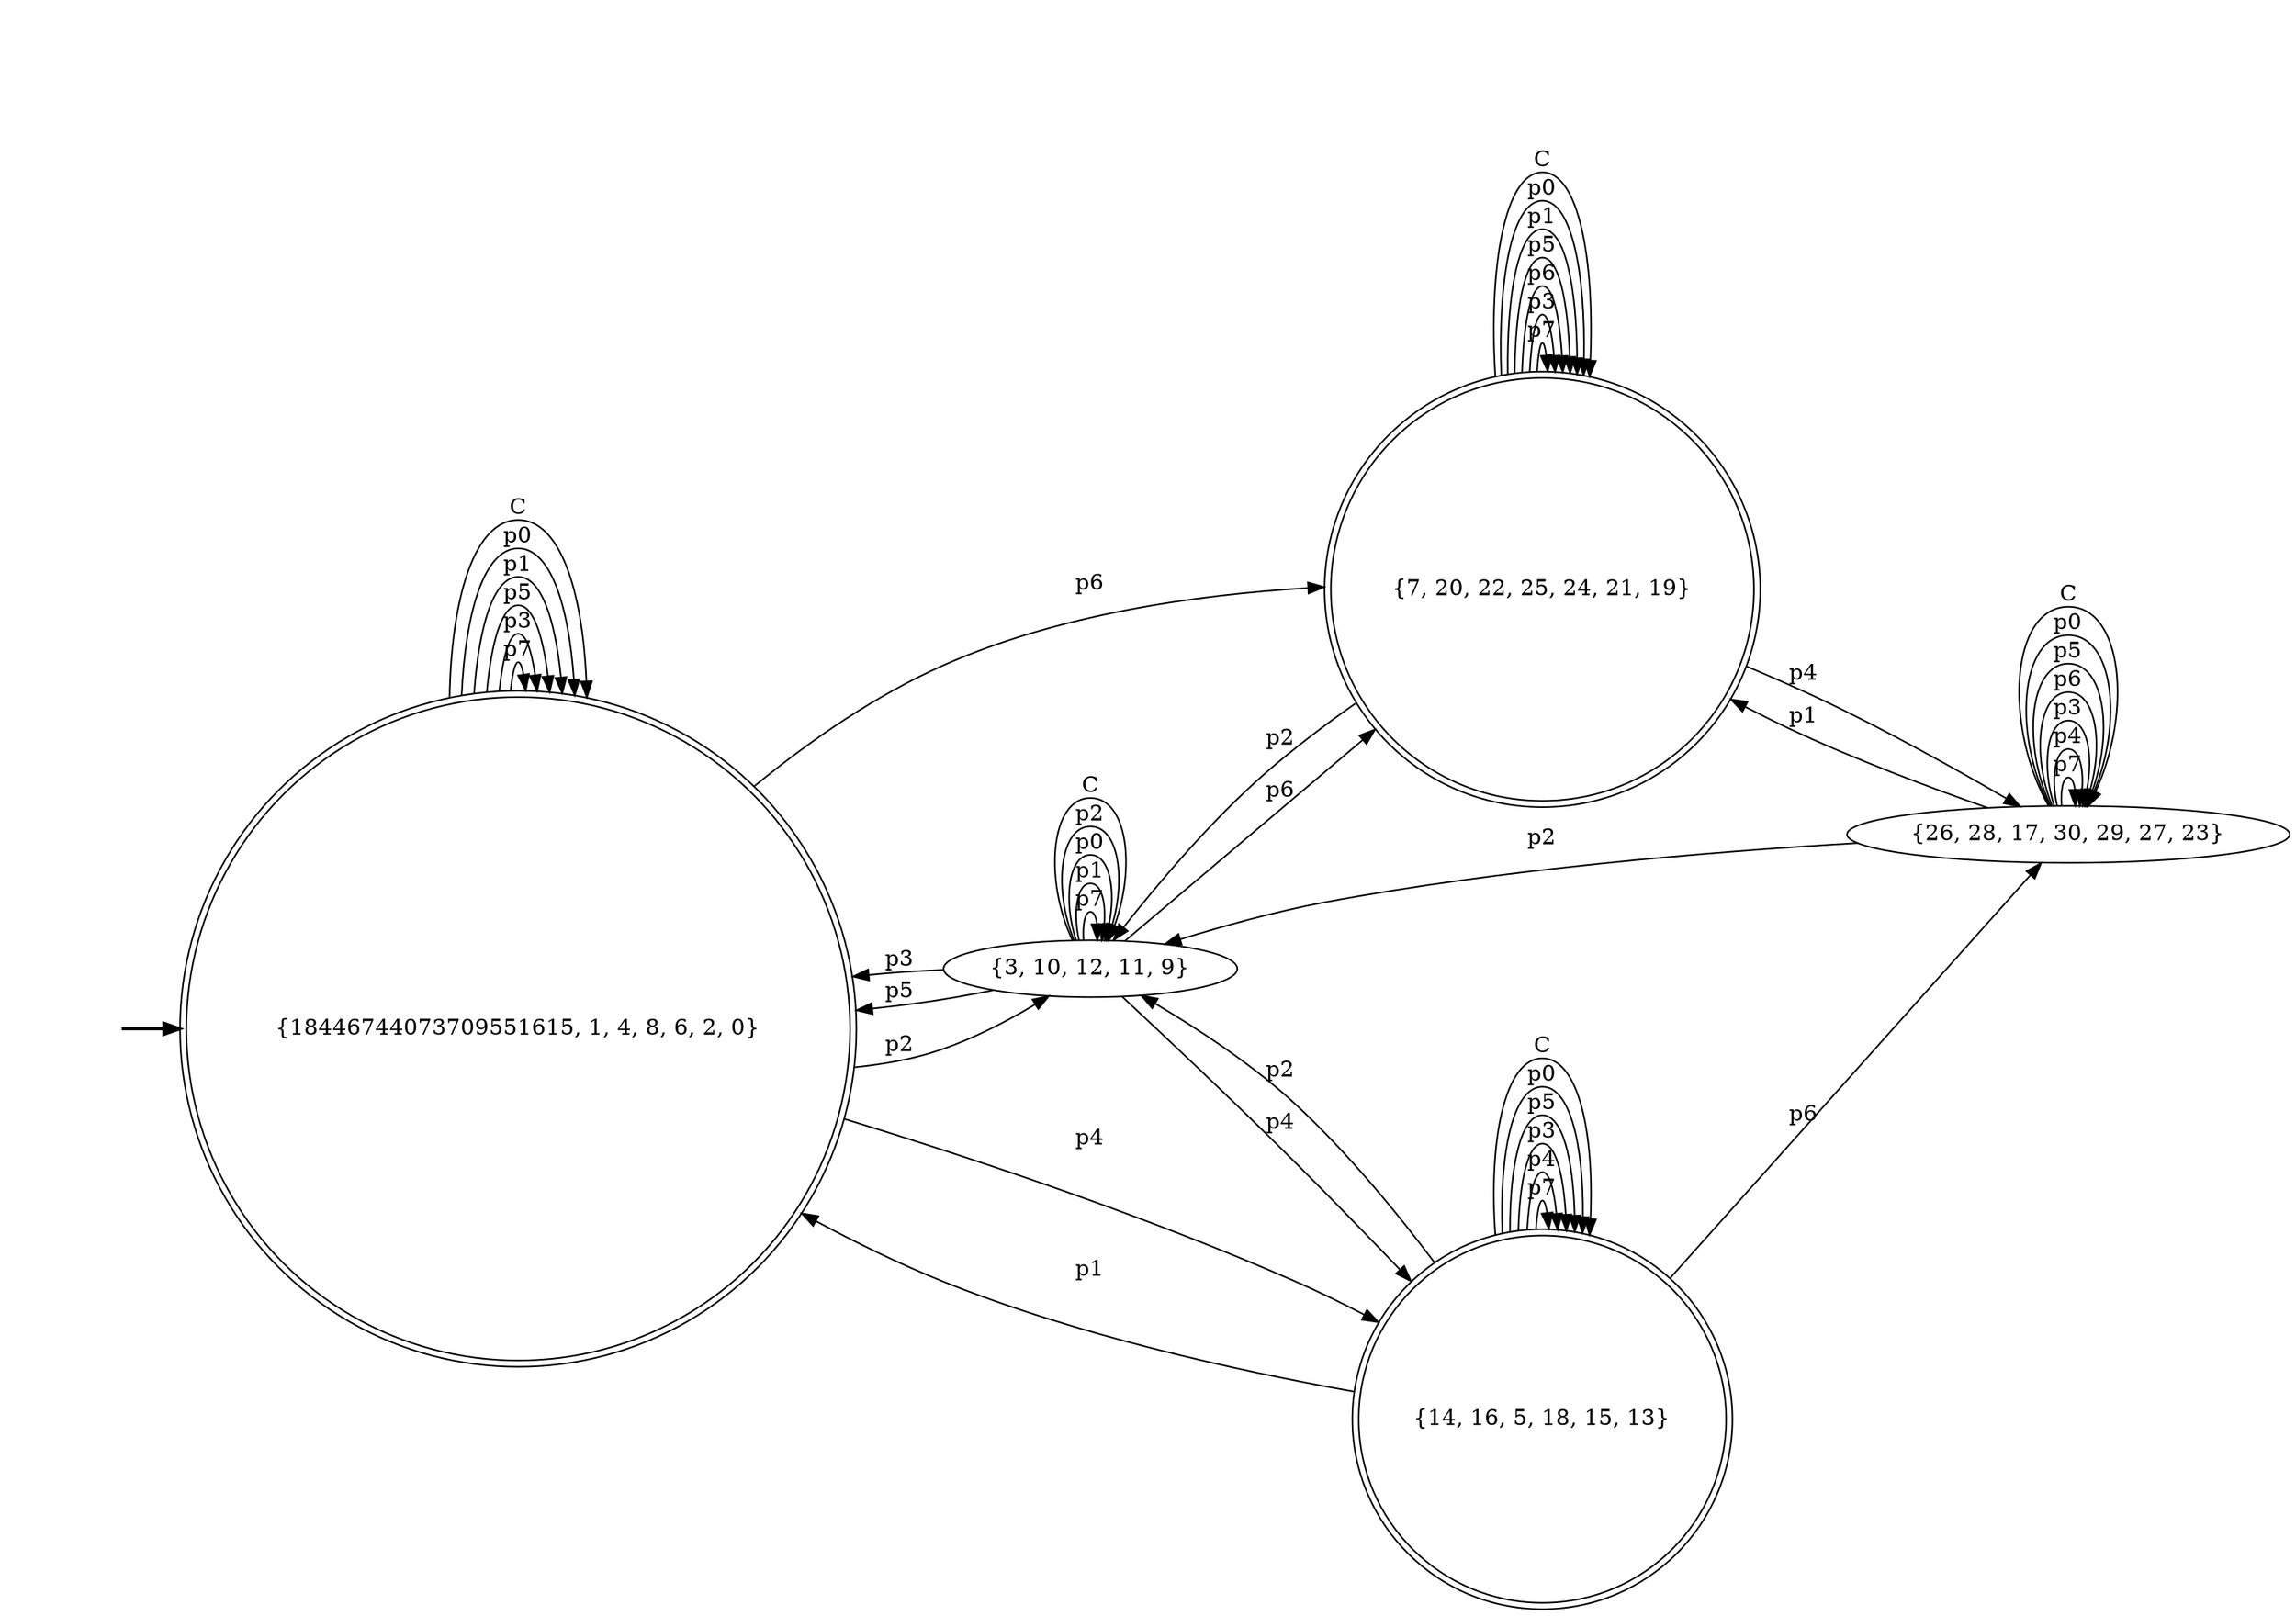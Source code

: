 digraph {
rankdir=LR;
	fake0 [style=invisible]
	0 [root=true shape=doublecircle label="{18446744073709551615, 1, 4, 8, 6, 2, 0}"]
	1 [label="{3, 10, 12, 11, 9}"]
	2 [shape=doublecircle label="{14, 16, 5, 18, 15, 13}"]
	3 [shape=doublecircle label="{7, 20, 22, 25, 24, 21, 19}"]
	4 [label="{26, 28, 17, 30, 29, 27, 23}"]
	fake0 -> 0 [style=bold]
	0 -> 0 [label=p7]
	0 -> 2 [label=p4]
	0 -> 0 [label=p3]
	0 -> 3 [label=p6]
	0 -> 0 [label=p5]
	0 -> 0 [label=p1]
	0 -> 0 [label=p0]
	0 -> 1 [label=p2]
	0 -> 0 [label=C]
	1 -> 1 [label=p7]
	1 -> 2 [label=p4]
	1 -> 0 [label=p3]
	1 -> 3 [label=p6]
	1 -> 0 [label=p5]
	1 -> 1 [label=p1]
	1 -> 1 [label=p0]
	1 -> 1 [label=p2]
	1 -> 1 [label=C]
	2 -> 2 [label=p7]
	2 -> 2 [label=p4]
	2 -> 2 [label=p3]
	2 -> 4 [label=p6]
	2 -> 2 [label=p5]
	2 -> 0 [label=p1]
	2 -> 2 [label=p0]
	2 -> 1 [label=p2]
	2 -> 2 [label=C]
	3 -> 3 [label=p7]
	3 -> 4 [label=p4]
	3 -> 3 [label=p3]
	3 -> 3 [label=p6]
	3 -> 3 [label=p5]
	3 -> 3 [label=p1]
	3 -> 3 [label=p0]
	3 -> 1 [label=p2]
	3 -> 3 [label=C]
	4 -> 4 [label=p7]
	4 -> 4 [label=p4]
	4 -> 4 [label=p3]
	4 -> 4 [label=p6]
	4 -> 4 [label=p5]
	4 -> 3 [label=p1]
	4 -> 4 [label=p0]
	4 -> 1 [label=p2]
	4 -> 4 [label=C]
}